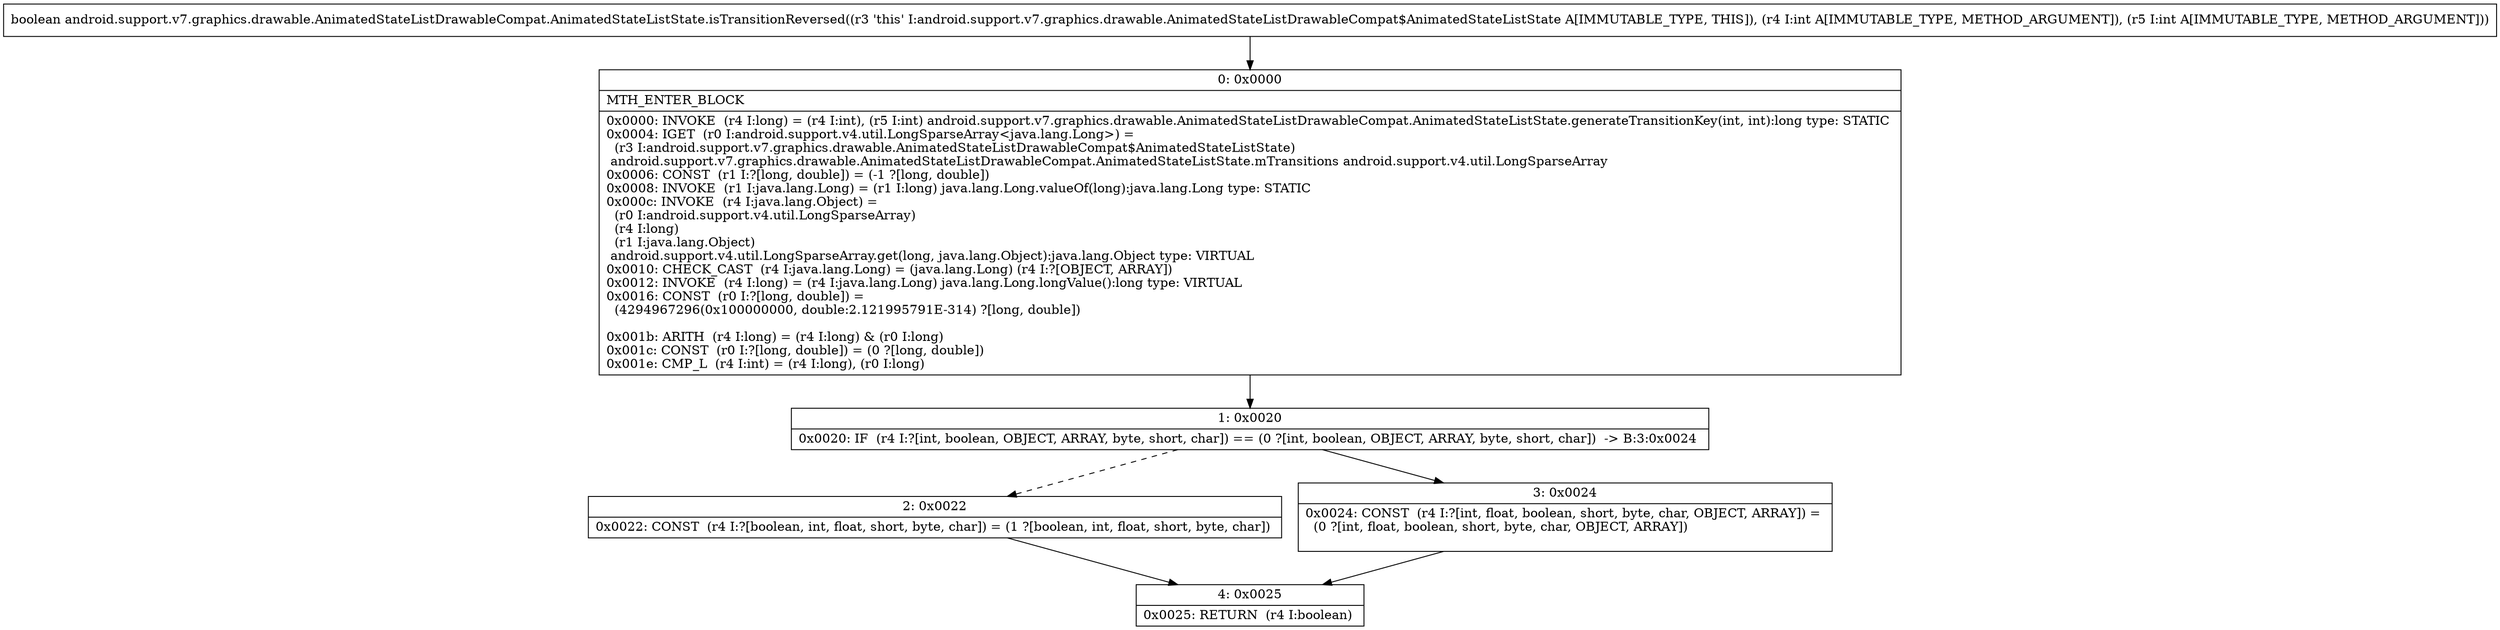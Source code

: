digraph "CFG forandroid.support.v7.graphics.drawable.AnimatedStateListDrawableCompat.AnimatedStateListState.isTransitionReversed(II)Z" {
Node_0 [shape=record,label="{0\:\ 0x0000|MTH_ENTER_BLOCK\l|0x0000: INVOKE  (r4 I:long) = (r4 I:int), (r5 I:int) android.support.v7.graphics.drawable.AnimatedStateListDrawableCompat.AnimatedStateListState.generateTransitionKey(int, int):long type: STATIC \l0x0004: IGET  (r0 I:android.support.v4.util.LongSparseArray\<java.lang.Long\>) = \l  (r3 I:android.support.v7.graphics.drawable.AnimatedStateListDrawableCompat$AnimatedStateListState)\l android.support.v7.graphics.drawable.AnimatedStateListDrawableCompat.AnimatedStateListState.mTransitions android.support.v4.util.LongSparseArray \l0x0006: CONST  (r1 I:?[long, double]) = (\-1 ?[long, double]) \l0x0008: INVOKE  (r1 I:java.lang.Long) = (r1 I:long) java.lang.Long.valueOf(long):java.lang.Long type: STATIC \l0x000c: INVOKE  (r4 I:java.lang.Object) = \l  (r0 I:android.support.v4.util.LongSparseArray)\l  (r4 I:long)\l  (r1 I:java.lang.Object)\l android.support.v4.util.LongSparseArray.get(long, java.lang.Object):java.lang.Object type: VIRTUAL \l0x0010: CHECK_CAST  (r4 I:java.lang.Long) = (java.lang.Long) (r4 I:?[OBJECT, ARRAY]) \l0x0012: INVOKE  (r4 I:long) = (r4 I:java.lang.Long) java.lang.Long.longValue():long type: VIRTUAL \l0x0016: CONST  (r0 I:?[long, double]) = \l  (4294967296(0x100000000, double:2.121995791E\-314) ?[long, double])\l \l0x001b: ARITH  (r4 I:long) = (r4 I:long) & (r0 I:long) \l0x001c: CONST  (r0 I:?[long, double]) = (0 ?[long, double]) \l0x001e: CMP_L  (r4 I:int) = (r4 I:long), (r0 I:long) \l}"];
Node_1 [shape=record,label="{1\:\ 0x0020|0x0020: IF  (r4 I:?[int, boolean, OBJECT, ARRAY, byte, short, char]) == (0 ?[int, boolean, OBJECT, ARRAY, byte, short, char])  \-\> B:3:0x0024 \l}"];
Node_2 [shape=record,label="{2\:\ 0x0022|0x0022: CONST  (r4 I:?[boolean, int, float, short, byte, char]) = (1 ?[boolean, int, float, short, byte, char]) \l}"];
Node_3 [shape=record,label="{3\:\ 0x0024|0x0024: CONST  (r4 I:?[int, float, boolean, short, byte, char, OBJECT, ARRAY]) = \l  (0 ?[int, float, boolean, short, byte, char, OBJECT, ARRAY])\l \l}"];
Node_4 [shape=record,label="{4\:\ 0x0025|0x0025: RETURN  (r4 I:boolean) \l}"];
MethodNode[shape=record,label="{boolean android.support.v7.graphics.drawable.AnimatedStateListDrawableCompat.AnimatedStateListState.isTransitionReversed((r3 'this' I:android.support.v7.graphics.drawable.AnimatedStateListDrawableCompat$AnimatedStateListState A[IMMUTABLE_TYPE, THIS]), (r4 I:int A[IMMUTABLE_TYPE, METHOD_ARGUMENT]), (r5 I:int A[IMMUTABLE_TYPE, METHOD_ARGUMENT])) }"];
MethodNode -> Node_0;
Node_0 -> Node_1;
Node_1 -> Node_2[style=dashed];
Node_1 -> Node_3;
Node_2 -> Node_4;
Node_3 -> Node_4;
}

